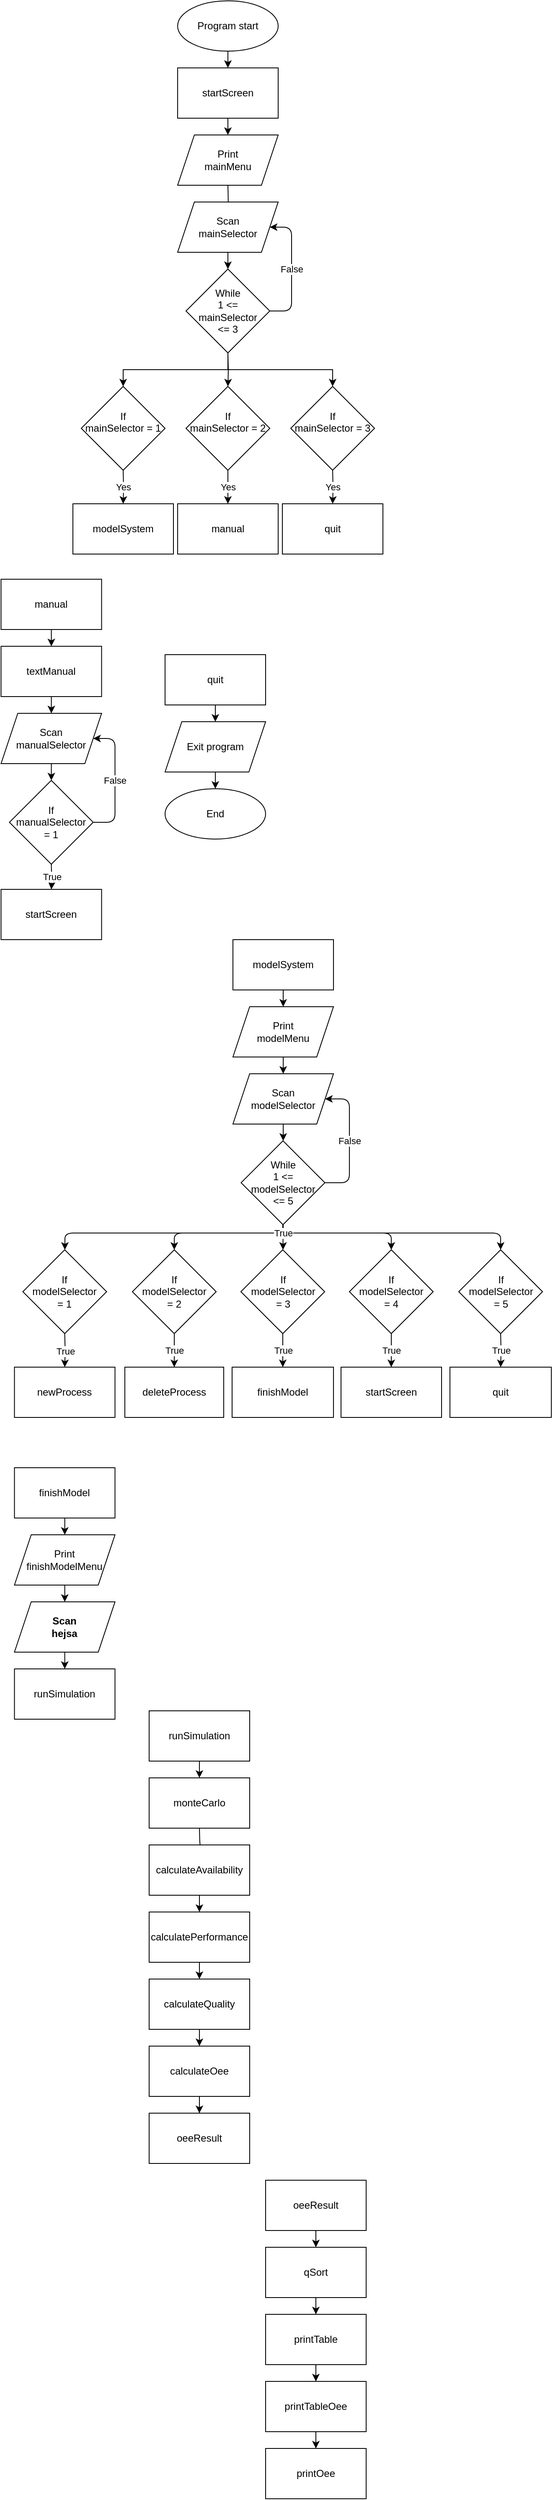 <mxfile version="13.10.1" type="device"><diagram id="C5RBs43oDa-KdzZeNtuy" name="Page-1"><mxGraphModel dx="2249" dy="762" grid="1" gridSize="10" guides="1" tooltips="1" connect="1" arrows="1" fold="1" page="1" pageScale="1" pageWidth="827" pageHeight="1169" background="none" math="0" shadow="0"><root><mxCell id="WIyWlLk6GJQsqaUBKTNV-0"/><mxCell id="WIyWlLk6GJQsqaUBKTNV-1" parent="WIyWlLk6GJQsqaUBKTNV-0"/><mxCell id="Y6845m8F65V2ZjoOAZTr-5" value="" style="edgeStyle=orthogonalEdgeStyle;orthogonalLoop=1;jettySize=auto;html=1;" parent="WIyWlLk6GJQsqaUBKTNV-1" source="Y6845m8F65V2ZjoOAZTr-3" target="Y6845m8F65V2ZjoOAZTr-4" edge="1"><mxGeometry relative="1" as="geometry"/></mxCell><mxCell id="Y6845m8F65V2ZjoOAZTr-3" value="Program start" style="ellipse;whiteSpace=wrap;html=1;" parent="WIyWlLk6GJQsqaUBKTNV-1" vertex="1"><mxGeometry x="-555" y="40" width="120" height="60" as="geometry"/></mxCell><mxCell id="tN94uRKfrZ_Wd-5JAV-R-24" value="" style="edgeStyle=orthogonalEdgeStyle;orthogonalLoop=1;jettySize=auto;html=1;" edge="1" parent="WIyWlLk6GJQsqaUBKTNV-1" target="tN94uRKfrZ_Wd-5JAV-R-23"><mxGeometry relative="1" as="geometry"><mxPoint x="-495" y="260" as="sourcePoint"/></mxGeometry></mxCell><mxCell id="tN94uRKfrZ_Wd-5JAV-R-28" value="" style="edgeStyle=orthogonalEdgeStyle;orthogonalLoop=1;jettySize=auto;html=1;" edge="1" parent="WIyWlLk6GJQsqaUBKTNV-1" source="Y6845m8F65V2ZjoOAZTr-4" target="tN94uRKfrZ_Wd-5JAV-R-27"><mxGeometry relative="1" as="geometry"/></mxCell><mxCell id="Y6845m8F65V2ZjoOAZTr-4" value="startScreen" style="whiteSpace=wrap;html=1;" parent="WIyWlLk6GJQsqaUBKTNV-1" vertex="1"><mxGeometry x="-555" y="120" width="120" height="60" as="geometry"/></mxCell><mxCell id="Y6845m8F65V2ZjoOAZTr-23" value="Yes" style="edgeStyle=orthogonalEdgeStyle;orthogonalLoop=1;jettySize=auto;html=1;" parent="WIyWlLk6GJQsqaUBKTNV-1" target="Y6845m8F65V2ZjoOAZTr-22" edge="1"><mxGeometry relative="1" as="geometry"><mxPoint x="-620" y="600" as="sourcePoint"/></mxGeometry></mxCell><mxCell id="Y6845m8F65V2ZjoOAZTr-25" value="Yes" style="edgeStyle=orthogonalEdgeStyle;orthogonalLoop=1;jettySize=auto;html=1;" parent="WIyWlLk6GJQsqaUBKTNV-1" target="Y6845m8F65V2ZjoOAZTr-24" edge="1"><mxGeometry relative="1" as="geometry"><mxPoint x="-370" y="600" as="sourcePoint"/></mxGeometry></mxCell><mxCell id="Y6845m8F65V2ZjoOAZTr-22" value="modelSystem" style="whiteSpace=wrap;html=1;" parent="WIyWlLk6GJQsqaUBKTNV-1" vertex="1"><mxGeometry x="-680" y="640" width="120" height="60" as="geometry"/></mxCell><mxCell id="Y6845m8F65V2ZjoOAZTr-24" value="quit" style="whiteSpace=wrap;html=1;" parent="WIyWlLk6GJQsqaUBKTNV-1" vertex="1"><mxGeometry x="-430" y="640" width="120" height="60" as="geometry"/></mxCell><mxCell id="Y6845m8F65V2ZjoOAZTr-26" value="manual" style="whiteSpace=wrap;html=1;" parent="WIyWlLk6GJQsqaUBKTNV-1" vertex="1"><mxGeometry x="-555" y="640" width="120" height="60" as="geometry"/></mxCell><mxCell id="Y6845m8F65V2ZjoOAZTr-36" value="" style="edgeStyle=orthogonalEdgeStyle;orthogonalLoop=1;jettySize=auto;html=1;" parent="WIyWlLk6GJQsqaUBKTNV-1" source="Y6845m8F65V2ZjoOAZTr-30" edge="1"><mxGeometry relative="1" as="geometry"><mxPoint x="-429" y="1240" as="targetPoint"/></mxGeometry></mxCell><mxCell id="Y6845m8F65V2ZjoOAZTr-30" value="modelSystem" style="whiteSpace=wrap;html=1;" parent="WIyWlLk6GJQsqaUBKTNV-1" vertex="1"><mxGeometry x="-489" y="1160" width="120" height="60" as="geometry"/></mxCell><mxCell id="tN94uRKfrZ_Wd-5JAV-R-14" value="" style="edgeStyle=orthogonalEdgeStyle;orthogonalLoop=1;jettySize=auto;html=1;" edge="1" parent="WIyWlLk6GJQsqaUBKTNV-1" source="Y6845m8F65V2ZjoOAZTr-31" target="tN94uRKfrZ_Wd-5JAV-R-13"><mxGeometry relative="1" as="geometry"/></mxCell><mxCell id="Y6845m8F65V2ZjoOAZTr-31" value="manual" style="whiteSpace=wrap;html=1;" parent="WIyWlLk6GJQsqaUBKTNV-1" vertex="1"><mxGeometry x="-765.75" y="730" width="120" height="60" as="geometry"/></mxCell><mxCell id="tN94uRKfrZ_Wd-5JAV-R-22" value="" style="edgeStyle=orthogonalEdgeStyle;orthogonalLoop=1;jettySize=auto;html=1;" edge="1" parent="WIyWlLk6GJQsqaUBKTNV-1" source="Y6845m8F65V2ZjoOAZTr-32"><mxGeometry relative="1" as="geometry"><mxPoint x="-510.059" y="900" as="targetPoint"/></mxGeometry></mxCell><mxCell id="Y6845m8F65V2ZjoOAZTr-32" value="quit" style="whiteSpace=wrap;html=1;" parent="WIyWlLk6GJQsqaUBKTNV-1" vertex="1"><mxGeometry x="-570" y="820" width="120" height="60" as="geometry"/></mxCell><mxCell id="Y6845m8F65V2ZjoOAZTr-51" value="True" style="edgeStyle=orthogonalEdgeStyle;orthogonalLoop=1;jettySize=auto;html=1;" parent="WIyWlLk6GJQsqaUBKTNV-1" edge="1"><mxGeometry relative="1" as="geometry"><mxPoint x="-689.75" y="1630" as="sourcePoint"/><mxPoint x="-689.75" y="1670" as="targetPoint"/></mxGeometry></mxCell><mxCell id="Y6845m8F65V2ZjoOAZTr-55" value="True" style="edgeStyle=orthogonalEdgeStyle;orthogonalLoop=1;jettySize=auto;html=1;exitX=0.5;exitY=1;exitDx=0;exitDy=0;" parent="WIyWlLk6GJQsqaUBKTNV-1" source="tN94uRKfrZ_Wd-5JAV-R-129" target="Y6845m8F65V2ZjoOAZTr-54" edge="1"><mxGeometry relative="1" as="geometry"><mxPoint x="-558" y="1630" as="sourcePoint"/></mxGeometry></mxCell><mxCell id="Y6845m8F65V2ZjoOAZTr-57" value="True" style="edgeStyle=orthogonalEdgeStyle;orthogonalLoop=1;jettySize=auto;html=1;exitX=0.5;exitY=1;exitDx=0;exitDy=0;" parent="WIyWlLk6GJQsqaUBKTNV-1" source="tN94uRKfrZ_Wd-5JAV-R-130" target="Y6845m8F65V2ZjoOAZTr-56" edge="1"><mxGeometry relative="1" as="geometry"><mxPoint x="-428.94" y="1629.94" as="sourcePoint"/></mxGeometry></mxCell><mxCell id="Y6845m8F65V2ZjoOAZTr-59" value="True" style="edgeStyle=orthogonalEdgeStyle;orthogonalLoop=1;jettySize=auto;html=1;exitX=0.5;exitY=1;exitDx=0;exitDy=0;entryX=0.5;entryY=0;entryDx=0;entryDy=0;" parent="WIyWlLk6GJQsqaUBKTNV-1" target="Y6845m8F65V2ZjoOAZTr-58" edge="1"><mxGeometry relative="1" as="geometry"><mxPoint x="-300" y="1630" as="sourcePoint"/><mxPoint x="-240.0" y="1670" as="targetPoint"/><Array as="points"><mxPoint x="-300" y="1650"/><mxPoint x="-300" y="1650"/></Array><mxPoint as="offset"/></mxGeometry></mxCell><mxCell id="Y6845m8F65V2ZjoOAZTr-61" value="True" style="edgeStyle=orthogonalEdgeStyle;orthogonalLoop=1;jettySize=auto;html=1;" parent="WIyWlLk6GJQsqaUBKTNV-1" target="Y6845m8F65V2ZjoOAZTr-60" edge="1"><mxGeometry relative="1" as="geometry"><mxPoint x="-169.5" y="1630" as="sourcePoint"/></mxGeometry></mxCell><mxCell id="Y6845m8F65V2ZjoOAZTr-50" value="newProcess" style="whiteSpace=wrap;html=1;" parent="WIyWlLk6GJQsqaUBKTNV-1" vertex="1"><mxGeometry x="-749.75" y="1670" width="120" height="60" as="geometry"/></mxCell><mxCell id="Y6845m8F65V2ZjoOAZTr-54" value="deleteProcess" style="whiteSpace=wrap;html=1;" parent="WIyWlLk6GJQsqaUBKTNV-1" vertex="1"><mxGeometry x="-618" y="1670" width="118" height="60" as="geometry"/></mxCell><mxCell id="Y6845m8F65V2ZjoOAZTr-56" value="finishModel" style="whiteSpace=wrap;html=1;" parent="WIyWlLk6GJQsqaUBKTNV-1" vertex="1"><mxGeometry x="-490" y="1670" width="121" height="60" as="geometry"/></mxCell><mxCell id="Y6845m8F65V2ZjoOAZTr-58" value="startScreen" style="whiteSpace=wrap;html=1;" parent="WIyWlLk6GJQsqaUBKTNV-1" vertex="1"><mxGeometry x="-360" y="1670" width="120" height="60" as="geometry"/></mxCell><mxCell id="Y6845m8F65V2ZjoOAZTr-60" value="quit" style="whiteSpace=wrap;html=1;" parent="WIyWlLk6GJQsqaUBKTNV-1" vertex="1"><mxGeometry x="-230" y="1670" width="121" height="60" as="geometry"/></mxCell><mxCell id="tN94uRKfrZ_Wd-5JAV-R-1" style="edgeStyle=orthogonalEdgeStyle;orthogonalLoop=1;jettySize=auto;html=1;entryX=0.5;entryY=0;entryDx=0;entryDy=0;exitX=0.5;exitY=1;exitDx=0;exitDy=0;" edge="1" parent="WIyWlLk6GJQsqaUBKTNV-1" source="tN94uRKfrZ_Wd-5JAV-R-126" target="tN94uRKfrZ_Wd-5JAV-R-132"><mxGeometry relative="1" as="geometry"><mxPoint x="-428.75" y="1500" as="sourcePoint"/><mxPoint x="-168.75" y="1530" as="targetPoint"/><Array as="points"><mxPoint x="-429" y="1510"/><mxPoint x="-169" y="1510"/></Array></mxGeometry></mxCell><mxCell id="tN94uRKfrZ_Wd-5JAV-R-2" style="edgeStyle=orthogonalEdgeStyle;orthogonalLoop=1;jettySize=auto;html=1;exitX=0.5;exitY=1;exitDx=0;exitDy=0;entryX=0.5;entryY=0;entryDx=0;entryDy=0;" edge="1" parent="WIyWlLk6GJQsqaUBKTNV-1" source="tN94uRKfrZ_Wd-5JAV-R-126" target="tN94uRKfrZ_Wd-5JAV-R-131"><mxGeometry relative="1" as="geometry"><mxPoint x="-428.75" y="1500" as="sourcePoint"/><mxPoint x="-299.724" y="1530.026" as="targetPoint"/><Array as="points"><mxPoint x="-429" y="1510"/><mxPoint x="-300" y="1510"/></Array></mxGeometry></mxCell><mxCell id="tN94uRKfrZ_Wd-5JAV-R-5" style="edgeStyle=orthogonalEdgeStyle;orthogonalLoop=1;jettySize=auto;html=1;entryX=0.5;entryY=0;entryDx=0;entryDy=0;exitX=0.5;exitY=1;exitDx=0;exitDy=0;" edge="1" parent="WIyWlLk6GJQsqaUBKTNV-1" source="tN94uRKfrZ_Wd-5JAV-R-126"><mxGeometry relative="1" as="geometry"><mxPoint x="-429.67" y="1500" as="sourcePoint"/><mxPoint x="-429.67" y="1530" as="targetPoint"/><Array as="points"><mxPoint x="-429" y="1530"/></Array></mxGeometry></mxCell><mxCell id="tN94uRKfrZ_Wd-5JAV-R-6" style="edgeStyle=orthogonalEdgeStyle;orthogonalLoop=1;jettySize=auto;html=1;entryX=0.5;entryY=0;entryDx=0;entryDy=0;exitX=0.5;exitY=1;exitDx=0;exitDy=0;" edge="1" parent="WIyWlLk6GJQsqaUBKTNV-1" source="tN94uRKfrZ_Wd-5JAV-R-126" target="tN94uRKfrZ_Wd-5JAV-R-129"><mxGeometry relative="1" as="geometry"><mxPoint x="-429" y="1501" as="sourcePoint"/><mxPoint x="-559.75" y="1530" as="targetPoint"/><Array as="points"><mxPoint x="-429" y="1510"/><mxPoint x="-559" y="1510"/></Array></mxGeometry></mxCell><mxCell id="tN94uRKfrZ_Wd-5JAV-R-8" value="True" style="edgeStyle=orthogonalEdgeStyle;orthogonalLoop=1;jettySize=auto;html=1;entryX=0.5;entryY=0;entryDx=0;entryDy=0;exitX=0.5;exitY=1;exitDx=0;exitDy=0;" edge="1" parent="WIyWlLk6GJQsqaUBKTNV-1" source="tN94uRKfrZ_Wd-5JAV-R-126"><mxGeometry x="-0.932" relative="1" as="geometry"><mxPoint x="-428.53" y="1500" as="sourcePoint"/><mxPoint x="-689.53" y="1530" as="targetPoint"/><Array as="points"><mxPoint x="-429" y="1510"/><mxPoint x="-689" y="1510"/></Array><mxPoint as="offset"/></mxGeometry></mxCell><mxCell id="tN94uRKfrZ_Wd-5JAV-R-44" value="" style="edgeStyle=orthogonalEdgeStyle;orthogonalLoop=1;jettySize=auto;html=1;" edge="1" parent="WIyWlLk6GJQsqaUBKTNV-1" source="tN94uRKfrZ_Wd-5JAV-R-0" target="tN94uRKfrZ_Wd-5JAV-R-43"><mxGeometry relative="1" as="geometry"/></mxCell><mxCell id="tN94uRKfrZ_Wd-5JAV-R-0" value="&lt;span&gt;Print&lt;br&gt;modelMenu&lt;br&gt;&lt;/span&gt;" style="shape=parallelogram;perimeter=parallelogramPerimeter;whiteSpace=wrap;html=1;fixedSize=1;" vertex="1" parent="WIyWlLk6GJQsqaUBKTNV-1"><mxGeometry x="-489" y="1240" width="120" height="60" as="geometry"/></mxCell><mxCell id="tN94uRKfrZ_Wd-5JAV-R-16" value="" style="edgeStyle=orthogonalEdgeStyle;orthogonalLoop=1;jettySize=auto;html=1;" edge="1" parent="WIyWlLk6GJQsqaUBKTNV-1" source="tN94uRKfrZ_Wd-5JAV-R-13" target="tN94uRKfrZ_Wd-5JAV-R-15"><mxGeometry relative="1" as="geometry"/></mxCell><mxCell id="tN94uRKfrZ_Wd-5JAV-R-13" value="textManual" style="whiteSpace=wrap;html=1;" vertex="1" parent="WIyWlLk6GJQsqaUBKTNV-1"><mxGeometry x="-765.75" y="810" width="120" height="60" as="geometry"/></mxCell><mxCell id="tN94uRKfrZ_Wd-5JAV-R-18" value="" style="edgeStyle=orthogonalEdgeStyle;orthogonalLoop=1;jettySize=auto;html=1;" edge="1" parent="WIyWlLk6GJQsqaUBKTNV-1" source="tN94uRKfrZ_Wd-5JAV-R-15"><mxGeometry relative="1" as="geometry"><mxPoint x="-705.75" y="970" as="targetPoint"/></mxGeometry></mxCell><mxCell id="tN94uRKfrZ_Wd-5JAV-R-15" value="Scan&lt;br&gt;manualSelector" style="shape=parallelogram;perimeter=parallelogramPerimeter;whiteSpace=wrap;html=1;fixedSize=1;" vertex="1" parent="WIyWlLk6GJQsqaUBKTNV-1"><mxGeometry x="-765.75" y="890" width="120" height="60" as="geometry"/></mxCell><mxCell id="tN94uRKfrZ_Wd-5JAV-R-20" value="True" style="edgeStyle=orthogonalEdgeStyle;orthogonalLoop=1;jettySize=auto;html=1;" edge="1" parent="WIyWlLk6GJQsqaUBKTNV-1" target="tN94uRKfrZ_Wd-5JAV-R-19"><mxGeometry relative="1" as="geometry"><mxPoint x="-705.75" y="1070" as="sourcePoint"/></mxGeometry></mxCell><mxCell id="tN94uRKfrZ_Wd-5JAV-R-100" value="False" style="edgeStyle=orthogonalEdgeStyle;orthogonalLoop=1;jettySize=auto;html=1;entryX=1;entryY=0.5;entryDx=0;entryDy=0;exitX=1;exitY=0.5;exitDx=0;exitDy=0;" edge="1" parent="WIyWlLk6GJQsqaUBKTNV-1" source="tN94uRKfrZ_Wd-5JAV-R-125" target="tN94uRKfrZ_Wd-5JAV-R-15"><mxGeometry relative="1" as="geometry"><mxPoint x="-665.75" y="1010" as="sourcePoint"/><Array as="points"><mxPoint x="-629.75" y="1020"/><mxPoint x="-629.75" y="920"/></Array></mxGeometry></mxCell><mxCell id="tN94uRKfrZ_Wd-5JAV-R-19" value="startScreen" style="whiteSpace=wrap;html=1;" vertex="1" parent="WIyWlLk6GJQsqaUBKTNV-1"><mxGeometry x="-765.75" y="1100" width="120" height="60" as="geometry"/></mxCell><mxCell id="tN94uRKfrZ_Wd-5JAV-R-40" value="" style="edgeStyle=orthogonalEdgeStyle;orthogonalLoop=1;jettySize=auto;html=1;" edge="1" parent="WIyWlLk6GJQsqaUBKTNV-1" source="tN94uRKfrZ_Wd-5JAV-R-23"><mxGeometry relative="1" as="geometry"><mxPoint x="-495" y="360" as="targetPoint"/></mxGeometry></mxCell><mxCell id="tN94uRKfrZ_Wd-5JAV-R-23" value="Scan&lt;br&gt;mainSelector" style="shape=parallelogram;perimeter=parallelogramPerimeter;whiteSpace=wrap;html=1;fixedSize=1;" vertex="1" parent="WIyWlLk6GJQsqaUBKTNV-1"><mxGeometry x="-555" y="280" width="120" height="60" as="geometry"/></mxCell><mxCell id="tN94uRKfrZ_Wd-5JAV-R-27" value="Print&lt;br&gt;mainMenu" style="shape=parallelogram;perimeter=parallelogramPerimeter;whiteSpace=wrap;html=1;fixedSize=1;" vertex="1" parent="WIyWlLk6GJQsqaUBKTNV-1"><mxGeometry x="-555" y="200" width="120" height="60" as="geometry"/></mxCell><mxCell id="tN94uRKfrZ_Wd-5JAV-R-41" value="" style="edgeStyle=orthogonalEdgeStyle;orthogonalLoop=1;jettySize=auto;html=1;" edge="1" parent="WIyWlLk6GJQsqaUBKTNV-1"><mxGeometry relative="1" as="geometry"><mxPoint x="-495" y="460" as="sourcePoint"/><mxPoint x="-495" y="500" as="targetPoint"/></mxGeometry></mxCell><mxCell id="tN94uRKfrZ_Wd-5JAV-R-42" value="False" style="edgeStyle=orthogonalEdgeStyle;orthogonalLoop=1;jettySize=auto;html=1;entryX=1;entryY=0.5;entryDx=0;entryDy=0;exitX=1;exitY=0.5;exitDx=0;exitDy=0;" edge="1" parent="WIyWlLk6GJQsqaUBKTNV-1" source="tN94uRKfrZ_Wd-5JAV-R-116" target="tN94uRKfrZ_Wd-5JAV-R-23"><mxGeometry relative="1" as="geometry"><mxPoint x="-455" y="400" as="sourcePoint"/><Array as="points"><mxPoint x="-419" y="410"/><mxPoint x="-419" y="310"/></Array></mxGeometry></mxCell><mxCell id="tN94uRKfrZ_Wd-5JAV-R-46" value="" style="edgeStyle=orthogonalEdgeStyle;orthogonalLoop=1;jettySize=auto;html=1;" edge="1" parent="WIyWlLk6GJQsqaUBKTNV-1" source="tN94uRKfrZ_Wd-5JAV-R-43"><mxGeometry relative="1" as="geometry"><mxPoint x="-429" y="1400" as="targetPoint"/></mxGeometry></mxCell><mxCell id="tN94uRKfrZ_Wd-5JAV-R-43" value="&lt;span&gt;Scan&lt;br&gt;modelSelector&lt;br&gt;&lt;/span&gt;" style="shape=parallelogram;perimeter=parallelogramPerimeter;whiteSpace=wrap;html=1;fixedSize=1;" vertex="1" parent="WIyWlLk6GJQsqaUBKTNV-1"><mxGeometry x="-489" y="1320" width="120" height="60" as="geometry"/></mxCell><mxCell id="tN94uRKfrZ_Wd-5JAV-R-47" value="False" style="edgeStyle=orthogonalEdgeStyle;orthogonalLoop=1;jettySize=auto;html=1;entryX=1;entryY=0.5;entryDx=0;entryDy=0;exitX=1;exitY=0.5;exitDx=0;exitDy=0;" edge="1" parent="WIyWlLk6GJQsqaUBKTNV-1" source="tN94uRKfrZ_Wd-5JAV-R-126" target="tN94uRKfrZ_Wd-5JAV-R-43"><mxGeometry relative="1" as="geometry"><mxPoint x="-389" y="1440" as="sourcePoint"/><Array as="points"><mxPoint x="-350" y="1450"/><mxPoint x="-350" y="1350"/></Array></mxGeometry></mxCell><mxCell id="tN94uRKfrZ_Wd-5JAV-R-54" value="" style="edgeStyle=orthogonalEdgeStyle;orthogonalLoop=1;jettySize=auto;html=1;" edge="1" parent="WIyWlLk6GJQsqaUBKTNV-1" source="tN94uRKfrZ_Wd-5JAV-R-48" target="tN94uRKfrZ_Wd-5JAV-R-53"><mxGeometry relative="1" as="geometry"/></mxCell><mxCell id="tN94uRKfrZ_Wd-5JAV-R-48" value="Exit program" style="shape=parallelogram;perimeter=parallelogramPerimeter;whiteSpace=wrap;html=1;fixedSize=1;" vertex="1" parent="WIyWlLk6GJQsqaUBKTNV-1"><mxGeometry x="-570" y="900" width="120" height="60" as="geometry"/></mxCell><mxCell id="tN94uRKfrZ_Wd-5JAV-R-53" value="End" style="ellipse;whiteSpace=wrap;html=1;" vertex="1" parent="WIyWlLk6GJQsqaUBKTNV-1"><mxGeometry x="-570" y="980" width="120" height="60" as="geometry"/></mxCell><mxCell id="tN94uRKfrZ_Wd-5JAV-R-57" value="" style="edgeStyle=orthogonalEdgeStyle;orthogonalLoop=1;jettySize=auto;html=1;" edge="1" parent="WIyWlLk6GJQsqaUBKTNV-1" source="tN94uRKfrZ_Wd-5JAV-R-55" target="tN94uRKfrZ_Wd-5JAV-R-56"><mxGeometry relative="1" as="geometry"/></mxCell><mxCell id="tN94uRKfrZ_Wd-5JAV-R-55" value="finishModel" style="whiteSpace=wrap;html=1;" vertex="1" parent="WIyWlLk6GJQsqaUBKTNV-1"><mxGeometry x="-749.75" y="1790" width="120" height="60" as="geometry"/></mxCell><mxCell id="tN94uRKfrZ_Wd-5JAV-R-61" value="" style="edgeStyle=orthogonalEdgeStyle;orthogonalLoop=1;jettySize=auto;html=1;" edge="1" parent="WIyWlLk6GJQsqaUBKTNV-1" source="tN94uRKfrZ_Wd-5JAV-R-56" target="tN94uRKfrZ_Wd-5JAV-R-60"><mxGeometry relative="1" as="geometry"/></mxCell><mxCell id="tN94uRKfrZ_Wd-5JAV-R-56" value="Print&lt;br&gt;finishModelMenu" style="shape=parallelogram;perimeter=parallelogramPerimeter;whiteSpace=wrap;html=1;fixedSize=1;" vertex="1" parent="WIyWlLk6GJQsqaUBKTNV-1"><mxGeometry x="-749.75" y="1870" width="120" height="60" as="geometry"/></mxCell><mxCell id="tN94uRKfrZ_Wd-5JAV-R-63" value="" style="edgeStyle=orthogonalEdgeStyle;orthogonalLoop=1;jettySize=auto;html=1;" edge="1" parent="WIyWlLk6GJQsqaUBKTNV-1" source="tN94uRKfrZ_Wd-5JAV-R-60" target="tN94uRKfrZ_Wd-5JAV-R-62"><mxGeometry relative="1" as="geometry"/></mxCell><mxCell id="tN94uRKfrZ_Wd-5JAV-R-60" value="&lt;b&gt;Scan&lt;br&gt;hejsa&lt;br&gt;&lt;/b&gt;" style="shape=parallelogram;perimeter=parallelogramPerimeter;whiteSpace=wrap;html=1;fixedSize=1;" vertex="1" parent="WIyWlLk6GJQsqaUBKTNV-1"><mxGeometry x="-749.75" y="1950" width="120" height="60" as="geometry"/></mxCell><mxCell id="tN94uRKfrZ_Wd-5JAV-R-62" value="runSimulation" style="whiteSpace=wrap;html=1;" vertex="1" parent="WIyWlLk6GJQsqaUBKTNV-1"><mxGeometry x="-749.75" y="2030" width="120" height="60" as="geometry"/></mxCell><mxCell id="tN94uRKfrZ_Wd-5JAV-R-72" value="" style="edgeStyle=orthogonalEdgeStyle;orthogonalLoop=1;jettySize=auto;html=1;" edge="1" parent="WIyWlLk6GJQsqaUBKTNV-1" source="tN94uRKfrZ_Wd-5JAV-R-64" target="tN94uRKfrZ_Wd-5JAV-R-71"><mxGeometry relative="1" as="geometry"/></mxCell><mxCell id="tN94uRKfrZ_Wd-5JAV-R-64" value="runSimulation" style="whiteSpace=wrap;html=1;" vertex="1" parent="WIyWlLk6GJQsqaUBKTNV-1"><mxGeometry x="-589" y="2080" width="120" height="60" as="geometry"/></mxCell><mxCell id="tN94uRKfrZ_Wd-5JAV-R-67" value="oeeResult" style="whiteSpace=wrap;html=1;" vertex="1" parent="WIyWlLk6GJQsqaUBKTNV-1"><mxGeometry x="-589" y="2560" width="120" height="60" as="geometry"/></mxCell><mxCell id="tN94uRKfrZ_Wd-5JAV-R-74" value="" style="edgeStyle=orthogonalEdgeStyle;orthogonalLoop=1;jettySize=auto;html=1;" edge="1" parent="WIyWlLk6GJQsqaUBKTNV-1" target="tN94uRKfrZ_Wd-5JAV-R-73"><mxGeometry relative="1" as="geometry"><mxPoint x="-529" y="2220" as="sourcePoint"/></mxGeometry></mxCell><mxCell id="tN94uRKfrZ_Wd-5JAV-R-71" value="monteCarlo" style="whiteSpace=wrap;html=1;" vertex="1" parent="WIyWlLk6GJQsqaUBKTNV-1"><mxGeometry x="-589" y="2160" width="120" height="60" as="geometry"/></mxCell><mxCell id="tN94uRKfrZ_Wd-5JAV-R-80" value="" style="edgeStyle=orthogonalEdgeStyle;orthogonalLoop=1;jettySize=auto;html=1;entryX=0.5;entryY=0;entryDx=0;entryDy=0;" edge="1" parent="WIyWlLk6GJQsqaUBKTNV-1" target="tN94uRKfrZ_Wd-5JAV-R-79"><mxGeometry relative="1" as="geometry"><mxPoint x="-529" y="2460" as="sourcePoint"/></mxGeometry></mxCell><mxCell id="tN94uRKfrZ_Wd-5JAV-R-101" value="" style="edgeStyle=orthogonalEdgeStyle;orthogonalLoop=1;jettySize=auto;html=1;entryX=0.5;entryY=0;entryDx=0;entryDy=0;" edge="1" parent="WIyWlLk6GJQsqaUBKTNV-1" source="tN94uRKfrZ_Wd-5JAV-R-73" target="tN94uRKfrZ_Wd-5JAV-R-75"><mxGeometry relative="1" as="geometry"/></mxCell><mxCell id="tN94uRKfrZ_Wd-5JAV-R-73" value="calculateAvailability" style="whiteSpace=wrap;html=1;" vertex="1" parent="WIyWlLk6GJQsqaUBKTNV-1"><mxGeometry x="-589" y="2240" width="120" height="60" as="geometry"/></mxCell><mxCell id="tN94uRKfrZ_Wd-5JAV-R-102" value="" style="edgeStyle=orthogonalEdgeStyle;orthogonalLoop=1;jettySize=auto;html=1;entryX=0.5;entryY=0;entryDx=0;entryDy=0;" edge="1" parent="WIyWlLk6GJQsqaUBKTNV-1" source="tN94uRKfrZ_Wd-5JAV-R-75" target="tN94uRKfrZ_Wd-5JAV-R-76"><mxGeometry relative="1" as="geometry"/></mxCell><mxCell id="tN94uRKfrZ_Wd-5JAV-R-75" value="calculatePerformance" style="whiteSpace=wrap;html=1;" vertex="1" parent="WIyWlLk6GJQsqaUBKTNV-1"><mxGeometry x="-589" y="2320" width="120" height="60" as="geometry"/></mxCell><mxCell id="tN94uRKfrZ_Wd-5JAV-R-76" value="calculateQuality" style="whiteSpace=wrap;html=1;" vertex="1" parent="WIyWlLk6GJQsqaUBKTNV-1"><mxGeometry x="-589" y="2400" width="120" height="60" as="geometry"/></mxCell><mxCell id="tN94uRKfrZ_Wd-5JAV-R-108" value="" style="edgeStyle=orthogonalEdgeStyle;rounded=0;orthogonalLoop=1;jettySize=auto;html=1;" edge="1" parent="WIyWlLk6GJQsqaUBKTNV-1" source="tN94uRKfrZ_Wd-5JAV-R-79" target="tN94uRKfrZ_Wd-5JAV-R-67"><mxGeometry relative="1" as="geometry"/></mxCell><mxCell id="tN94uRKfrZ_Wd-5JAV-R-79" value="calculateOee" style="whiteSpace=wrap;html=1;" vertex="1" parent="WIyWlLk6GJQsqaUBKTNV-1"><mxGeometry x="-589" y="2480" width="120" height="60" as="geometry"/></mxCell><mxCell id="tN94uRKfrZ_Wd-5JAV-R-92" value="" style="edgeStyle=orthogonalEdgeStyle;orthogonalLoop=1;jettySize=auto;html=1;entryX=0.5;entryY=0;entryDx=0;entryDy=0;" edge="1" parent="WIyWlLk6GJQsqaUBKTNV-1" target="tN94uRKfrZ_Wd-5JAV-R-91"><mxGeometry relative="1" as="geometry"><mxPoint x="-390" y="2700" as="sourcePoint"/><Array as="points"><mxPoint x="-390" y="2720"/><mxPoint x="-390" y="2720"/></Array></mxGeometry></mxCell><mxCell id="tN94uRKfrZ_Wd-5JAV-R-88" value="oeeResult" style="whiteSpace=wrap;html=1;" vertex="1" parent="WIyWlLk6GJQsqaUBKTNV-1"><mxGeometry x="-450" y="2640" width="120" height="60" as="geometry"/></mxCell><mxCell id="tN94uRKfrZ_Wd-5JAV-R-96" value="" style="edgeStyle=orthogonalEdgeStyle;orthogonalLoop=1;jettySize=auto;html=1;" edge="1" parent="WIyWlLk6GJQsqaUBKTNV-1" source="tN94uRKfrZ_Wd-5JAV-R-91" target="tN94uRKfrZ_Wd-5JAV-R-95"><mxGeometry relative="1" as="geometry"><Array as="points"><mxPoint x="-390" y="2790"/><mxPoint x="-390" y="2790"/></Array></mxGeometry></mxCell><mxCell id="tN94uRKfrZ_Wd-5JAV-R-91" value="qSort" style="whiteSpace=wrap;html=1;" vertex="1" parent="WIyWlLk6GJQsqaUBKTNV-1"><mxGeometry x="-450" y="2720" width="120" height="60" as="geometry"/></mxCell><mxCell id="tN94uRKfrZ_Wd-5JAV-R-103" style="edgeStyle=orthogonalEdgeStyle;orthogonalLoop=1;jettySize=auto;html=1;entryX=0.5;entryY=0;entryDx=0;entryDy=0;" edge="1" parent="WIyWlLk6GJQsqaUBKTNV-1" source="tN94uRKfrZ_Wd-5JAV-R-95" target="tN94uRKfrZ_Wd-5JAV-R-98"><mxGeometry relative="1" as="geometry"/></mxCell><mxCell id="tN94uRKfrZ_Wd-5JAV-R-95" value="printTable" style="whiteSpace=wrap;html=1;" vertex="1" parent="WIyWlLk6GJQsqaUBKTNV-1"><mxGeometry x="-450" y="2800" width="120" height="60" as="geometry"/></mxCell><mxCell id="tN94uRKfrZ_Wd-5JAV-R-112" value="" style="edgeStyle=orthogonalEdgeStyle;rounded=0;orthogonalLoop=1;jettySize=auto;html=1;" edge="1" parent="WIyWlLk6GJQsqaUBKTNV-1" source="tN94uRKfrZ_Wd-5JAV-R-98" target="tN94uRKfrZ_Wd-5JAV-R-111"><mxGeometry relative="1" as="geometry"/></mxCell><mxCell id="tN94uRKfrZ_Wd-5JAV-R-98" value="printTableOee" style="whiteSpace=wrap;html=1;" vertex="1" parent="WIyWlLk6GJQsqaUBKTNV-1"><mxGeometry x="-450" y="2880" width="120" height="60" as="geometry"/></mxCell><mxCell id="tN94uRKfrZ_Wd-5JAV-R-111" value="printOee" style="whiteSpace=wrap;html=1;" vertex="1" parent="WIyWlLk6GJQsqaUBKTNV-1"><mxGeometry x="-450" y="2960" width="120" height="60" as="geometry"/></mxCell><mxCell id="tN94uRKfrZ_Wd-5JAV-R-123" style="edgeStyle=orthogonalEdgeStyle;rounded=0;orthogonalLoop=1;jettySize=auto;html=1;entryX=0.5;entryY=0;entryDx=0;entryDy=0;" edge="1" parent="WIyWlLk6GJQsqaUBKTNV-1" source="tN94uRKfrZ_Wd-5JAV-R-116" target="tN94uRKfrZ_Wd-5JAV-R-120"><mxGeometry relative="1" as="geometry"><Array as="points"><mxPoint x="-495" y="480"/><mxPoint x="-370" y="480"/></Array></mxGeometry></mxCell><mxCell id="tN94uRKfrZ_Wd-5JAV-R-124" style="edgeStyle=orthogonalEdgeStyle;rounded=0;orthogonalLoop=1;jettySize=auto;html=1;entryX=0.5;entryY=0;entryDx=0;entryDy=0;" edge="1" parent="WIyWlLk6GJQsqaUBKTNV-1" source="tN94uRKfrZ_Wd-5JAV-R-116" target="tN94uRKfrZ_Wd-5JAV-R-118"><mxGeometry relative="1" as="geometry"><mxPoint x="-620" y="480" as="targetPoint"/><Array as="points"><mxPoint x="-495" y="480"/><mxPoint x="-620" y="480"/></Array></mxGeometry></mxCell><mxCell id="tN94uRKfrZ_Wd-5JAV-R-116" value="While&lt;br&gt;1 &amp;lt;=&lt;br&gt;mainSelector&lt;br&gt;&amp;lt;= 3" style="rhombus;whiteSpace=wrap;html=1;" vertex="1" parent="WIyWlLk6GJQsqaUBKTNV-1"><mxGeometry x="-545" y="360" width="100" height="100" as="geometry"/></mxCell><mxCell id="tN94uRKfrZ_Wd-5JAV-R-118" value="If&lt;br&gt;mainSelector = 1&lt;br&gt;&lt;br&gt;" style="rhombus;whiteSpace=wrap;html=1;" vertex="1" parent="WIyWlLk6GJQsqaUBKTNV-1"><mxGeometry x="-670" y="500" width="100" height="100" as="geometry"/></mxCell><mxCell id="tN94uRKfrZ_Wd-5JAV-R-121" value="Yes" style="edgeStyle=orthogonalEdgeStyle;rounded=0;orthogonalLoop=1;jettySize=auto;html=1;entryX=0.5;entryY=0;entryDx=0;entryDy=0;" edge="1" parent="WIyWlLk6GJQsqaUBKTNV-1" source="tN94uRKfrZ_Wd-5JAV-R-119" target="Y6845m8F65V2ZjoOAZTr-26"><mxGeometry relative="1" as="geometry"/></mxCell><mxCell id="tN94uRKfrZ_Wd-5JAV-R-119" value="If&lt;br&gt;mainSelector = 2&lt;br&gt;&lt;br&gt;" style="rhombus;whiteSpace=wrap;html=1;" vertex="1" parent="WIyWlLk6GJQsqaUBKTNV-1"><mxGeometry x="-545" y="500" width="100" height="100" as="geometry"/></mxCell><mxCell id="tN94uRKfrZ_Wd-5JAV-R-120" value="If&lt;br&gt;mainSelector = 3&lt;br&gt;&lt;br&gt;" style="rhombus;whiteSpace=wrap;html=1;" vertex="1" parent="WIyWlLk6GJQsqaUBKTNV-1"><mxGeometry x="-420" y="500" width="100" height="100" as="geometry"/></mxCell><mxCell id="tN94uRKfrZ_Wd-5JAV-R-125" value="If &lt;br&gt;manualSelector &lt;br&gt;= 1" style="rhombus;whiteSpace=wrap;html=1;" vertex="1" parent="WIyWlLk6GJQsqaUBKTNV-1"><mxGeometry x="-755.75" y="970" width="100" height="100" as="geometry"/></mxCell><mxCell id="tN94uRKfrZ_Wd-5JAV-R-126" value="While&lt;br&gt;1 &amp;lt;=&lt;br&gt;modelSelector&lt;br&gt;&amp;lt;= 5" style="rhombus;whiteSpace=wrap;html=1;" vertex="1" parent="WIyWlLk6GJQsqaUBKTNV-1"><mxGeometry x="-479.25" y="1400" width="100" height="100" as="geometry"/></mxCell><mxCell id="tN94uRKfrZ_Wd-5JAV-R-128" value="If&lt;br&gt;modelSelector&lt;br&gt;= 1" style="rhombus;whiteSpace=wrap;html=1;" vertex="1" parent="WIyWlLk6GJQsqaUBKTNV-1"><mxGeometry x="-739.75" y="1530" width="100" height="100" as="geometry"/></mxCell><mxCell id="tN94uRKfrZ_Wd-5JAV-R-129" value="If&lt;br&gt;modelSelector&lt;br&gt;= 2" style="rhombus;whiteSpace=wrap;html=1;" vertex="1" parent="WIyWlLk6GJQsqaUBKTNV-1"><mxGeometry x="-609" y="1530" width="100" height="100" as="geometry"/></mxCell><mxCell id="tN94uRKfrZ_Wd-5JAV-R-130" value="If&lt;br&gt;modelSelector&lt;br&gt;= 3" style="rhombus;whiteSpace=wrap;html=1;" vertex="1" parent="WIyWlLk6GJQsqaUBKTNV-1"><mxGeometry x="-479.5" y="1530" width="100" height="100" as="geometry"/></mxCell><mxCell id="tN94uRKfrZ_Wd-5JAV-R-131" value="If&lt;br&gt;modelSelector&lt;br&gt;= 4" style="rhombus;whiteSpace=wrap;html=1;" vertex="1" parent="WIyWlLk6GJQsqaUBKTNV-1"><mxGeometry x="-350" y="1530" width="100" height="100" as="geometry"/></mxCell><mxCell id="tN94uRKfrZ_Wd-5JAV-R-132" value="If&lt;br&gt;modelSelector&lt;br&gt;= 5" style="rhombus;whiteSpace=wrap;html=1;" vertex="1" parent="WIyWlLk6GJQsqaUBKTNV-1"><mxGeometry x="-219.5" y="1530" width="100" height="100" as="geometry"/></mxCell></root></mxGraphModel></diagram></mxfile>